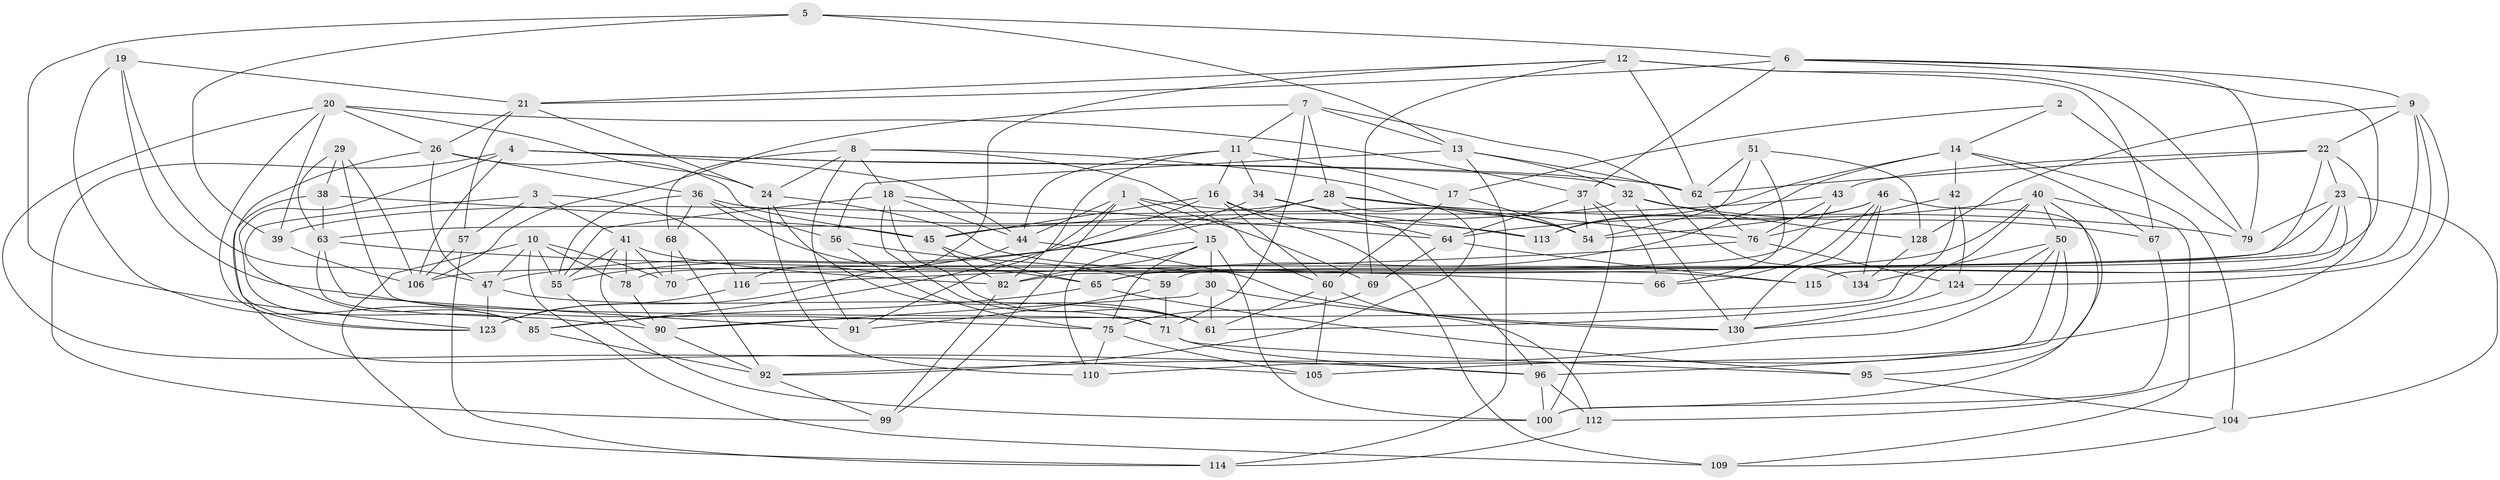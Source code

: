 // Generated by graph-tools (version 1.1) at 2025/52/02/27/25 19:52:32]
// undirected, 89 vertices, 229 edges
graph export_dot {
graph [start="1"]
  node [color=gray90,style=filled];
  1 [super="+49"];
  2;
  3;
  4 [super="+129"];
  5;
  6 [super="+74"];
  7 [super="+31"];
  8 [super="+81"];
  9 [super="+27"];
  10 [super="+25"];
  11 [super="+140"];
  12 [super="+33"];
  13 [super="+35"];
  14 [super="+53"];
  15 [super="+111"];
  16 [super="+119"];
  17;
  18 [super="+103"];
  19;
  20 [super="+83"];
  21 [super="+87"];
  22 [super="+77"];
  23 [super="+101"];
  24 [super="+122"];
  26 [super="+73"];
  28 [super="+118"];
  29;
  30;
  32 [super="+127"];
  34;
  36 [super="+137"];
  37 [super="+86"];
  38;
  39;
  40 [super="+98"];
  41 [super="+58"];
  42;
  43;
  44 [super="+48"];
  45 [super="+117"];
  46 [super="+108"];
  47 [super="+72"];
  50 [super="+52"];
  51;
  54 [super="+89"];
  55 [super="+97"];
  56;
  57;
  59;
  60 [super="+102"];
  61 [super="+121"];
  62 [super="+120"];
  63 [super="+80"];
  64 [super="+94"];
  65 [super="+88"];
  66;
  67;
  68;
  69;
  70;
  71 [super="+139"];
  75 [super="+138"];
  76 [super="+141"];
  78;
  79 [super="+84"];
  82 [super="+126"];
  85 [super="+107"];
  90 [super="+93"];
  91;
  92 [super="+131"];
  95;
  96 [super="+125"];
  99;
  100 [super="+135"];
  104;
  105;
  106 [super="+136"];
  109;
  110;
  112;
  113;
  114;
  115;
  116;
  123 [super="+132"];
  124;
  128;
  130 [super="+133"];
  134;
  1 -- 91;
  1 -- 54;
  1 -- 15;
  1 -- 99;
  1 -- 69;
  1 -- 44;
  2 -- 14;
  2 -- 17;
  2 -- 79 [weight=2];
  3 -- 41;
  3 -- 116;
  3 -- 85;
  3 -- 57;
  4 -- 99;
  4 -- 85;
  4 -- 44;
  4 -- 106;
  4 -- 32;
  4 -- 62;
  5 -- 123;
  5 -- 13;
  5 -- 39;
  5 -- 6;
  6 -- 79;
  6 -- 37;
  6 -- 21;
  6 -- 9;
  6 -- 59;
  7 -- 13;
  7 -- 106;
  7 -- 134;
  7 -- 71;
  7 -- 11;
  7 -- 28;
  8 -- 91;
  8 -- 68;
  8 -- 24;
  8 -- 18;
  8 -- 60;
  8 -- 54;
  9 -- 128;
  9 -- 112;
  9 -- 115;
  9 -- 124;
  9 -- 22;
  10 -- 78;
  10 -- 109;
  10 -- 55;
  10 -- 70;
  10 -- 114;
  10 -- 47;
  11 -- 34;
  11 -- 82;
  11 -- 16;
  11 -- 17;
  11 -- 44;
  12 -- 69;
  12 -- 21;
  12 -- 116;
  12 -- 67;
  12 -- 62;
  12 -- 79;
  13 -- 114;
  13 -- 56;
  13 -- 62;
  13 -- 32;
  14 -- 104;
  14 -- 67;
  14 -- 65;
  14 -- 42;
  14 -- 113;
  15 -- 110;
  15 -- 82;
  15 -- 75;
  15 -- 30;
  15 -- 100;
  16 -- 60;
  16 -- 45;
  16 -- 85;
  16 -- 109;
  16 -- 64;
  17 -- 60;
  17 -- 54;
  18 -- 61;
  18 -- 44;
  18 -- 71;
  18 -- 55;
  18 -- 64;
  19 -- 47;
  19 -- 75;
  19 -- 21;
  19 -- 85;
  20 -- 105;
  20 -- 24;
  20 -- 26;
  20 -- 123;
  20 -- 37;
  20 -- 39;
  21 -- 57;
  21 -- 24;
  21 -- 26;
  22 -- 62;
  22 -- 70;
  22 -- 105;
  22 -- 43;
  22 -- 23;
  23 -- 104;
  23 -- 82;
  23 -- 115;
  23 -- 78;
  23 -- 79;
  24 -- 115;
  24 -- 110;
  24 -- 61;
  26 -- 45;
  26 -- 36;
  26 -- 47;
  26 -- 123;
  28 -- 39;
  28 -- 79;
  28 -- 92;
  28 -- 76;
  28 -- 47;
  29 -- 38;
  29 -- 63;
  29 -- 106;
  29 -- 71;
  30 -- 61;
  30 -- 130;
  30 -- 90;
  32 -- 128;
  32 -- 67;
  32 -- 63;
  32 -- 130;
  34 -- 113;
  34 -- 96;
  34 -- 55;
  36 -- 65;
  36 -- 68;
  36 -- 56;
  36 -- 113;
  36 -- 55;
  37 -- 66;
  37 -- 64;
  37 -- 100;
  37 -- 54;
  38 -- 45;
  38 -- 63;
  38 -- 96;
  39 -- 106;
  40 -- 106;
  40 -- 50;
  40 -- 64;
  40 -- 109;
  40 -- 95;
  40 -- 61;
  41 -- 82;
  41 -- 78;
  41 -- 70;
  41 -- 55;
  41 -- 90;
  42 -- 90;
  42 -- 124;
  42 -- 76;
  43 -- 76;
  43 -- 65;
  43 -- 45;
  44 -- 130;
  44 -- 123;
  45 -- 65;
  45 -- 82;
  46 -- 134;
  46 -- 100;
  46 -- 113;
  46 -- 66;
  46 -- 54;
  46 -- 130;
  47 -- 123;
  47 -- 61;
  50 -- 92;
  50 -- 134;
  50 -- 96;
  50 -- 110;
  50 -- 130;
  51 -- 62;
  51 -- 128;
  51 -- 54;
  51 -- 66;
  55 -- 100;
  56 -- 59;
  56 -- 75;
  57 -- 114;
  57 -- 106;
  59 -- 91;
  59 -- 71;
  60 -- 105;
  60 -- 112;
  60 -- 61;
  62 -- 76;
  63 -- 90;
  63 -- 66;
  63 -- 91;
  64 -- 115;
  64 -- 69;
  65 -- 85;
  65 -- 95;
  67 -- 100;
  68 -- 70;
  68 -- 92;
  69 -- 75;
  71 -- 96;
  71 -- 95;
  75 -- 105;
  75 -- 110;
  76 -- 124;
  76 -- 116;
  78 -- 90;
  82 -- 99;
  85 -- 92;
  90 -- 92;
  92 -- 99;
  95 -- 104;
  96 -- 112;
  96 -- 100;
  104 -- 109;
  112 -- 114;
  116 -- 123;
  124 -- 130;
  128 -- 134;
}
